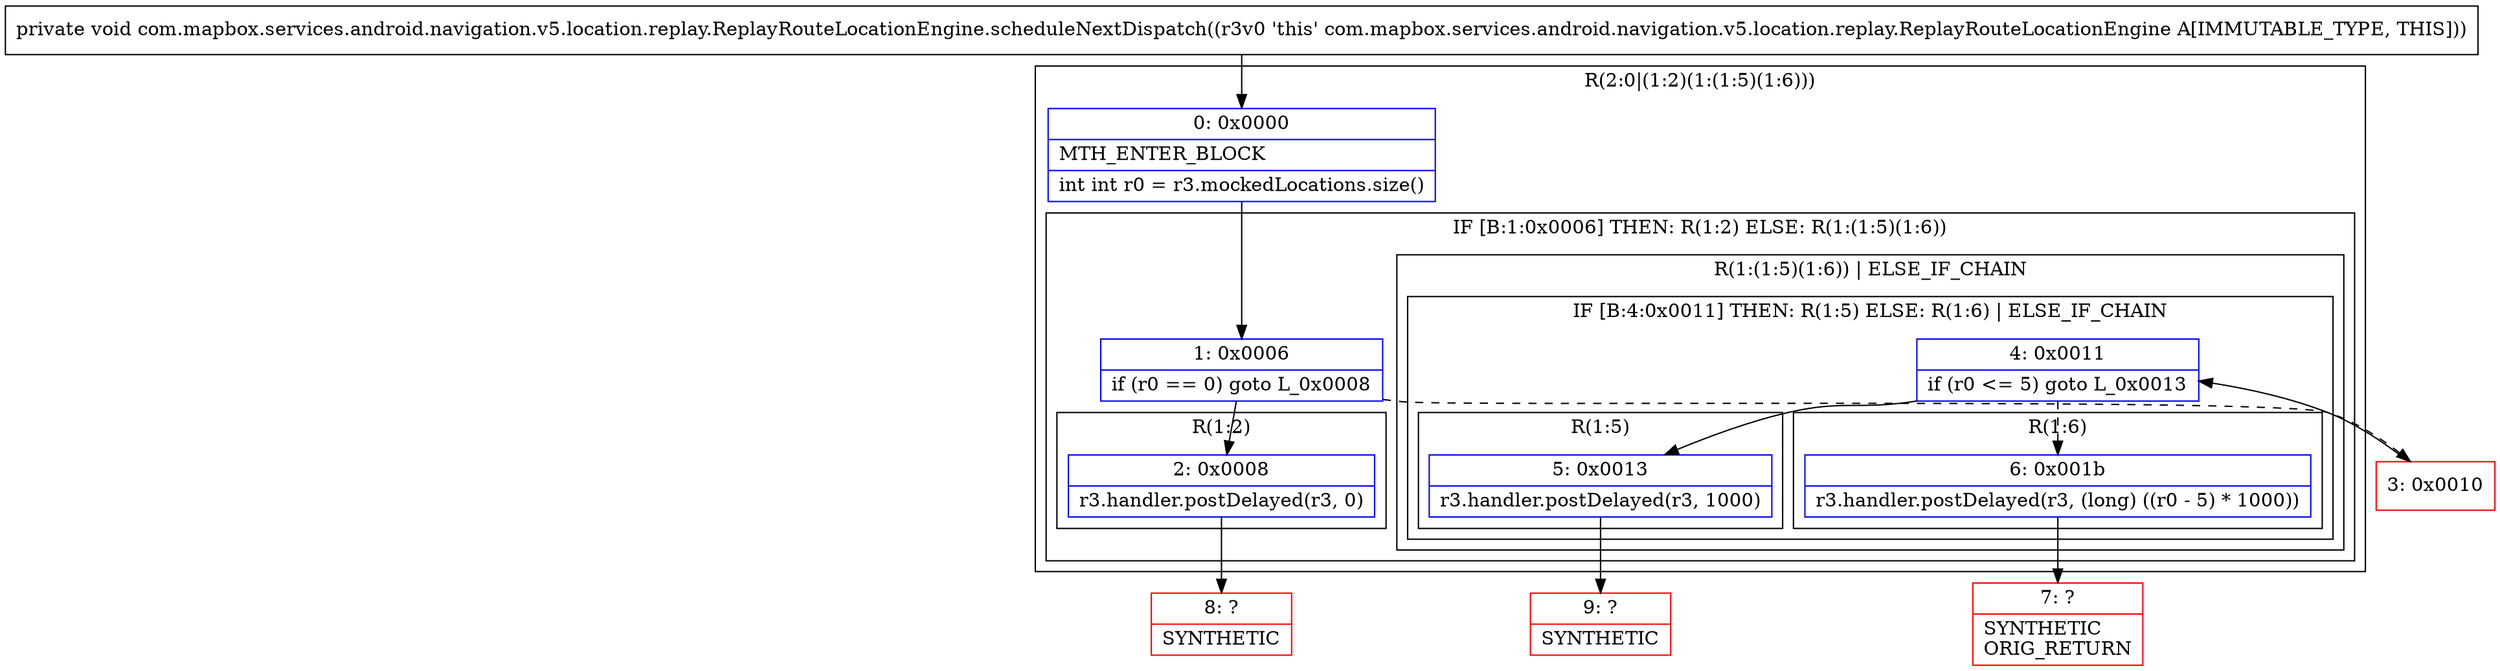 digraph "CFG forcom.mapbox.services.android.navigation.v5.location.replay.ReplayRouteLocationEngine.scheduleNextDispatch()V" {
subgraph cluster_Region_2119761436 {
label = "R(2:0|(1:2)(1:(1:5)(1:6)))";
node [shape=record,color=blue];
Node_0 [shape=record,label="{0\:\ 0x0000|MTH_ENTER_BLOCK\l|int int r0 = r3.mockedLocations.size()\l}"];
subgraph cluster_IfRegion_1904732922 {
label = "IF [B:1:0x0006] THEN: R(1:2) ELSE: R(1:(1:5)(1:6))";
node [shape=record,color=blue];
Node_1 [shape=record,label="{1\:\ 0x0006|if (r0 == 0) goto L_0x0008\l}"];
subgraph cluster_Region_1225920754 {
label = "R(1:2)";
node [shape=record,color=blue];
Node_2 [shape=record,label="{2\:\ 0x0008|r3.handler.postDelayed(r3, 0)\l}"];
}
subgraph cluster_Region_1286185928 {
label = "R(1:(1:5)(1:6)) | ELSE_IF_CHAIN\l";
node [shape=record,color=blue];
subgraph cluster_IfRegion_2043579884 {
label = "IF [B:4:0x0011] THEN: R(1:5) ELSE: R(1:6) | ELSE_IF_CHAIN\l";
node [shape=record,color=blue];
Node_4 [shape=record,label="{4\:\ 0x0011|if (r0 \<= 5) goto L_0x0013\l}"];
subgraph cluster_Region_1498205339 {
label = "R(1:5)";
node [shape=record,color=blue];
Node_5 [shape=record,label="{5\:\ 0x0013|r3.handler.postDelayed(r3, 1000)\l}"];
}
subgraph cluster_Region_1327221341 {
label = "R(1:6)";
node [shape=record,color=blue];
Node_6 [shape=record,label="{6\:\ 0x001b|r3.handler.postDelayed(r3, (long) ((r0 \- 5) * 1000))\l}"];
}
}
}
}
}
Node_3 [shape=record,color=red,label="{3\:\ 0x0010}"];
Node_7 [shape=record,color=red,label="{7\:\ ?|SYNTHETIC\lORIG_RETURN\l}"];
Node_8 [shape=record,color=red,label="{8\:\ ?|SYNTHETIC\l}"];
Node_9 [shape=record,color=red,label="{9\:\ ?|SYNTHETIC\l}"];
MethodNode[shape=record,label="{private void com.mapbox.services.android.navigation.v5.location.replay.ReplayRouteLocationEngine.scheduleNextDispatch((r3v0 'this' com.mapbox.services.android.navigation.v5.location.replay.ReplayRouteLocationEngine A[IMMUTABLE_TYPE, THIS])) }"];
MethodNode -> Node_0;
Node_0 -> Node_1;
Node_1 -> Node_2;
Node_1 -> Node_3[style=dashed];
Node_2 -> Node_8;
Node_4 -> Node_5;
Node_4 -> Node_6[style=dashed];
Node_5 -> Node_9;
Node_6 -> Node_7;
Node_3 -> Node_4;
}

